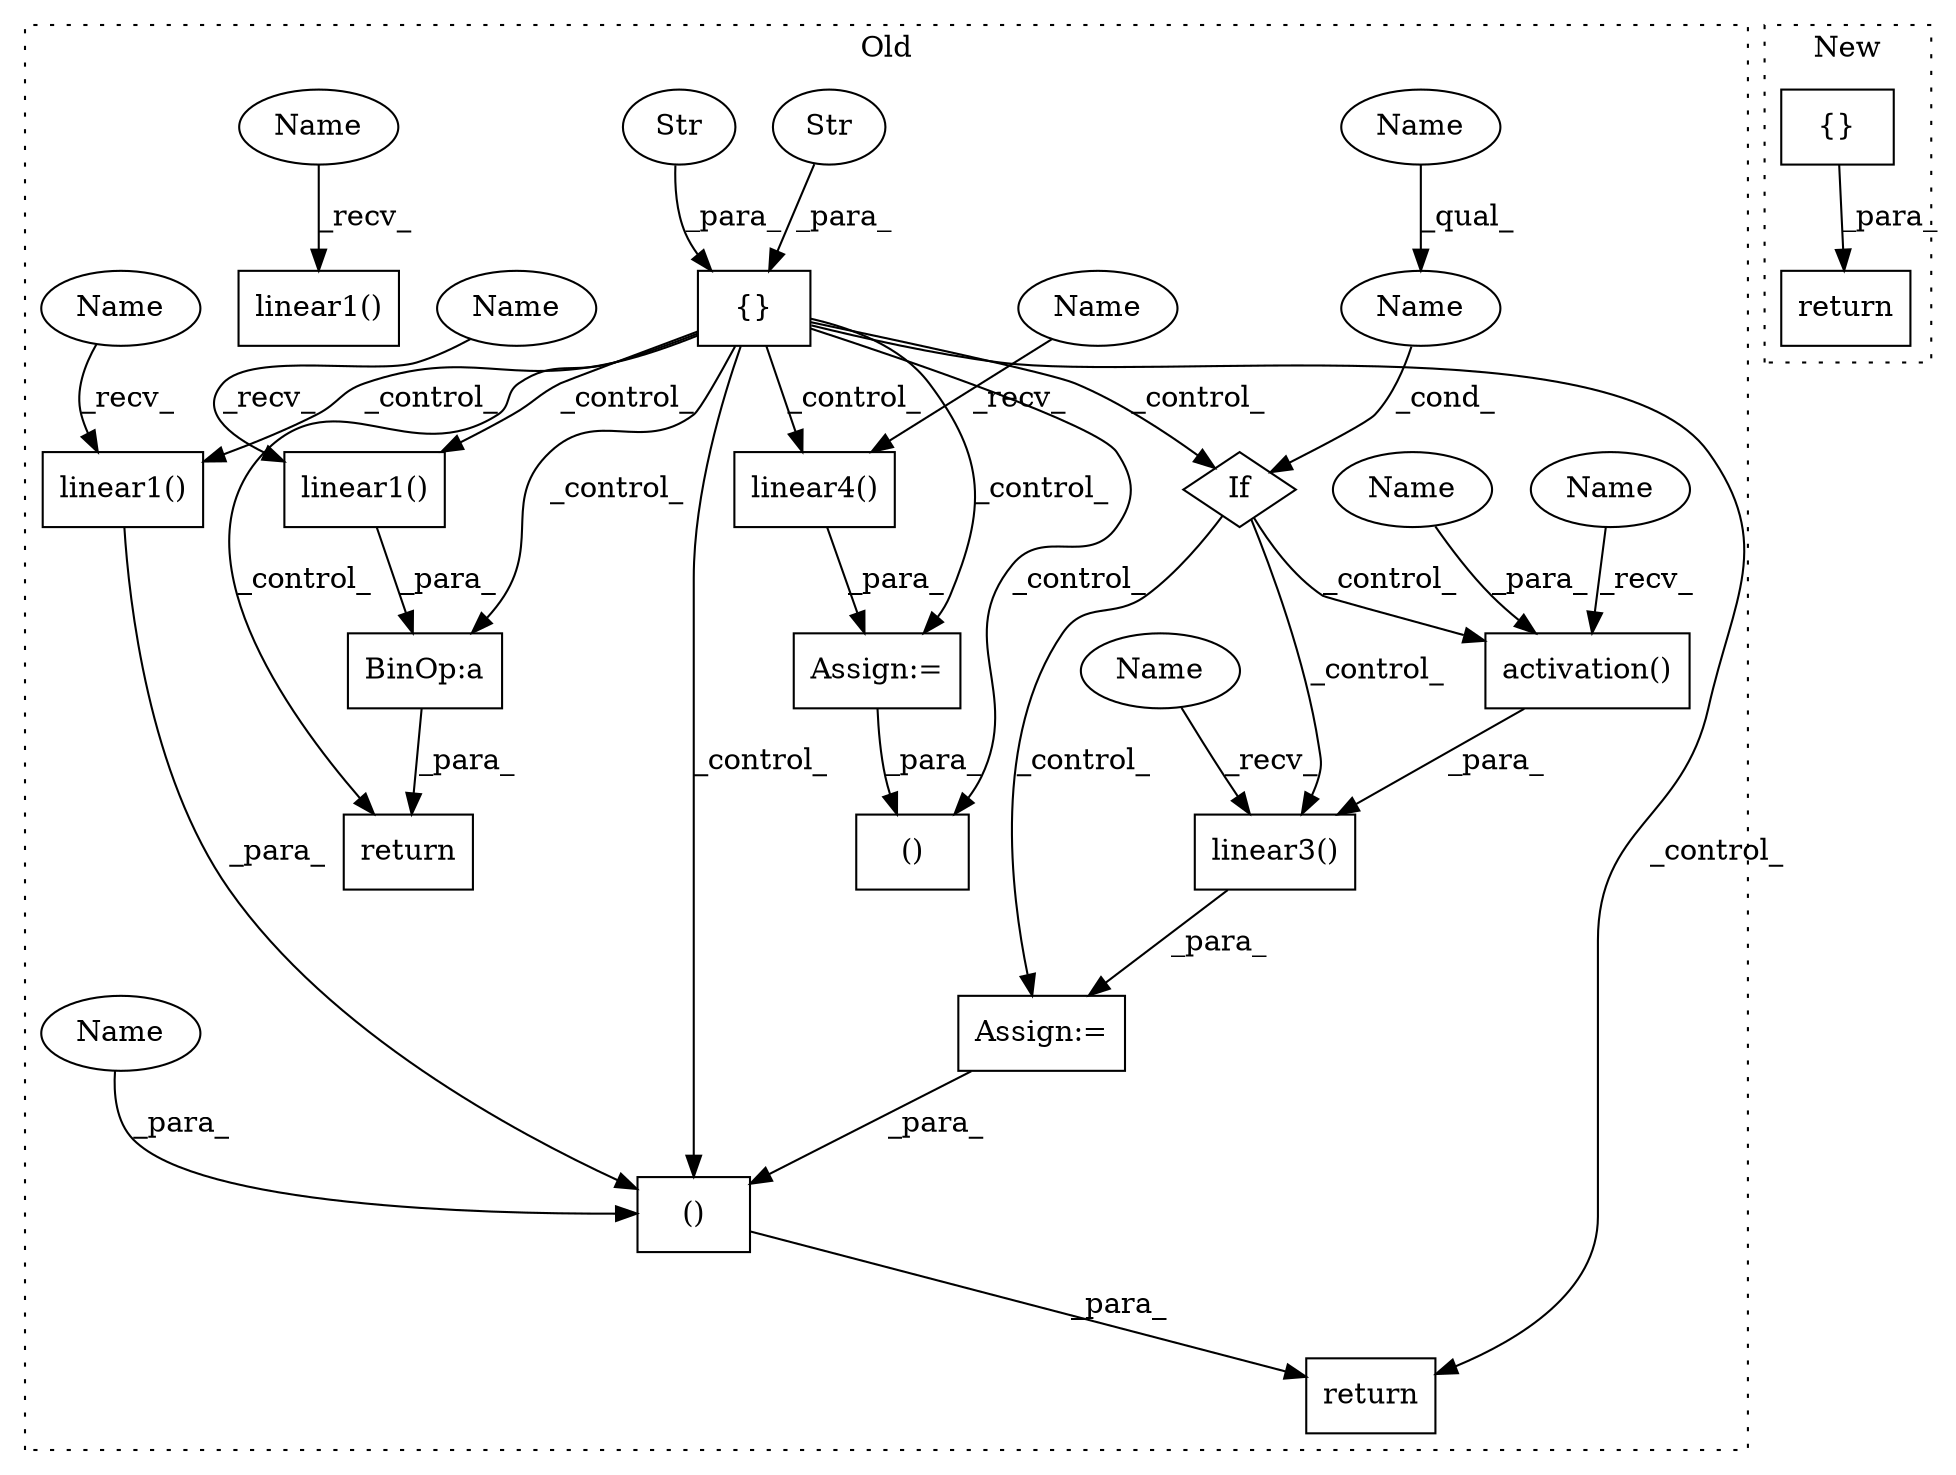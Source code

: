 digraph G {
subgraph cluster0 {
1 [label="activation()" a="75" s="19326,19351" l="16,1" shape="box"];
3 [label="If" a="96" s="19256" l="3" shape="diamond"];
4 [label="()" a="54" s="19551" l="26" shape="box"];
5 [label="linear1()" a="75" s="19129,19143" l="13,1" shape="box"];
6 [label="{}" a="59" s="19036,19080" l="1,0" shape="box"];
7 [label="()" a="54" s="20013" l="15" shape="box"];
8 [label="BinOp:a" a="82" s="19799" l="3" shape="box"];
9 [label="linear1()" a="75" s="19682,19696" l="13,1" shape="box"];
10 [label="Str" a="66" s="19037" l="11" shape="ellipse"];
11 [label="Str" a="66" s="19050" l="15" shape="ellipse"];
12 [label="linear3()" a="75" s="19313,19352" l="13,1" shape="box"];
13 [label="Name" a="87" s="19259" l="20" shape="ellipse"];
14 [label="linear4()" a="75" s="19964,19978" l="13,1" shape="box"];
15 [label="Assign:=" a="68" s="19961" l="3" shape="box"];
16 [label="Assign:=" a="68" s="19310" l="3" shape="box"];
17 [label="return" a="93" s="19788" l="7" shape="box"];
19 [label="linear1()" a="75" s="18935,18949" l="13,1" shape="box"];
20 [label="return" a="93" s="19535" l="7" shape="box"];
21 [label="Name" a="87" s="19342" l="9" shape="ellipse"];
22 [label="Name" a="87" s="19553" l="9" shape="ellipse"];
23 [label="Name" a="87" s="19682" l="4" shape="ellipse"];
24 [label="Name" a="87" s="19313" l="4" shape="ellipse"];
25 [label="Name" a="87" s="19129" l="4" shape="ellipse"];
26 [label="Name" a="87" s="19964" l="4" shape="ellipse"];
27 [label="Name" a="87" s="19326" l="4" shape="ellipse"];
28 [label="Name" a="87" s="18935" l="4" shape="ellipse"];
29 [label="Name" a="87" s="19259" l="4" shape="ellipse"];
label = "Old";
style="dotted";
}
subgraph cluster1 {
2 [label="{}" a="95" s="16192,16275" l="1,1" shape="box"];
18 [label="return" a="93" s="16185" l="7" shape="box"];
label = "New";
style="dotted";
}
1 -> 12 [label="_para_"];
2 -> 18 [label="_para_"];
3 -> 16 [label="_control_"];
3 -> 1 [label="_control_"];
3 -> 12 [label="_control_"];
4 -> 20 [label="_para_"];
5 -> 4 [label="_para_"];
6 -> 17 [label="_control_"];
6 -> 15 [label="_control_"];
6 -> 3 [label="_control_"];
6 -> 20 [label="_control_"];
6 -> 9 [label="_control_"];
6 -> 14 [label="_control_"];
6 -> 5 [label="_control_"];
6 -> 7 [label="_control_"];
6 -> 8 [label="_control_"];
6 -> 4 [label="_control_"];
8 -> 17 [label="_para_"];
9 -> 8 [label="_para_"];
10 -> 6 [label="_para_"];
11 -> 6 [label="_para_"];
12 -> 16 [label="_para_"];
13 -> 3 [label="_cond_"];
14 -> 15 [label="_para_"];
15 -> 7 [label="_para_"];
16 -> 4 [label="_para_"];
21 -> 1 [label="_para_"];
22 -> 4 [label="_para_"];
23 -> 9 [label="_recv_"];
24 -> 12 [label="_recv_"];
25 -> 5 [label="_recv_"];
26 -> 14 [label="_recv_"];
27 -> 1 [label="_recv_"];
28 -> 19 [label="_recv_"];
29 -> 13 [label="_qual_"];
}